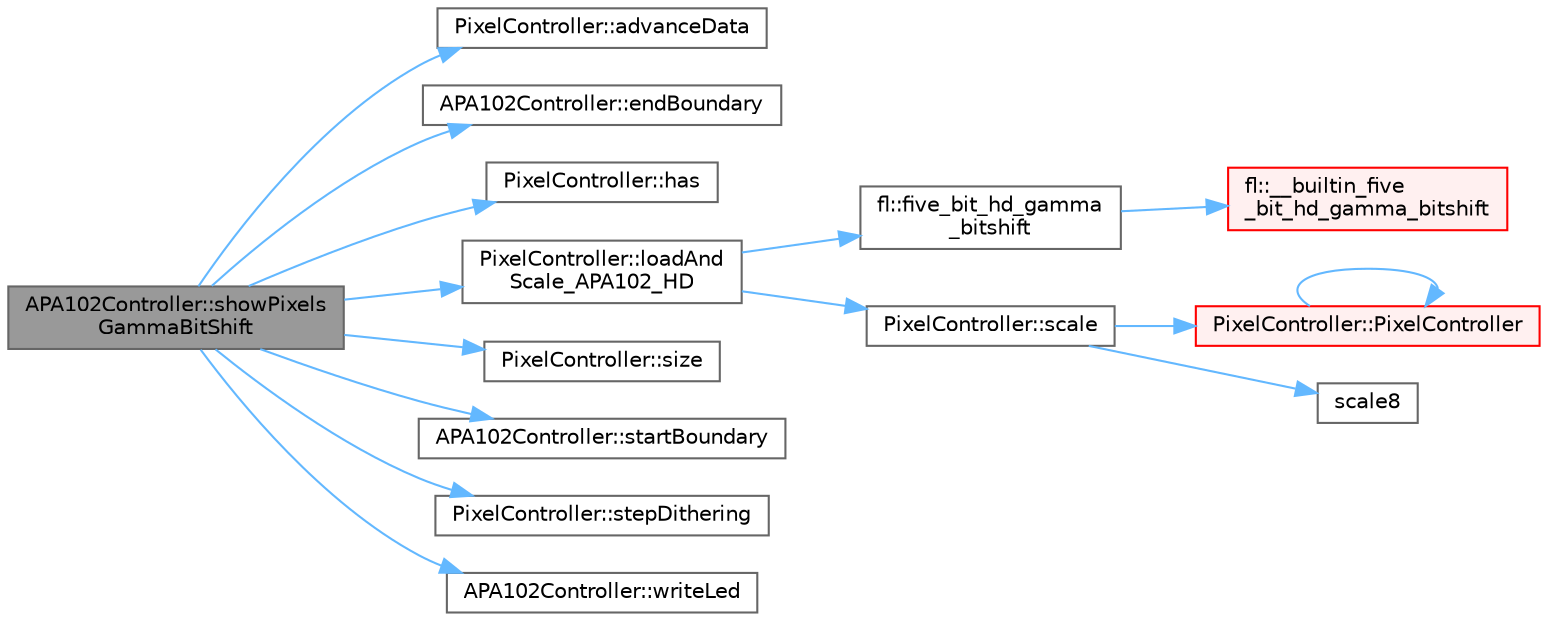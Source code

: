 digraph "APA102Controller::showPixelsGammaBitShift"
{
 // LATEX_PDF_SIZE
  bgcolor="transparent";
  edge [fontname=Helvetica,fontsize=10,labelfontname=Helvetica,labelfontsize=10];
  node [fontname=Helvetica,fontsize=10,shape=box,height=0.2,width=0.4];
  rankdir="LR";
  Node1 [id="Node000001",label="APA102Controller::showPixels\lGammaBitShift",height=0.2,width=0.4,color="gray40", fillcolor="grey60", style="filled", fontcolor="black",tooltip=" "];
  Node1 -> Node2 [id="edge1_Node000001_Node000002",color="steelblue1",style="solid",tooltip=" "];
  Node2 [id="Node000002",label="PixelController::advanceData",height=0.2,width=0.4,color="grey40", fillcolor="white", style="filled",URL="$d0/dee/struct_pixel_controller_ab44f62f166d162bd1e3b095b368feef2.html#ab44f62f166d162bd1e3b095b368feef2",tooltip="Advance the data pointer forward, adjust position counter."];
  Node1 -> Node3 [id="edge2_Node000001_Node000003",color="steelblue1",style="solid",tooltip=" "];
  Node3 [id="Node000003",label="APA102Controller::endBoundary",height=0.2,width=0.4,color="grey40", fillcolor="white", style="filled",URL="$d4/d96/class_a_p_a102_controller_ac9676b78658ebcab74033429c5c046f8.html#ac9676b78658ebcab74033429c5c046f8",tooltip=" "];
  Node1 -> Node4 [id="edge3_Node000001_Node000004",color="steelblue1",style="solid",tooltip=" "];
  Node4 [id="Node000004",label="PixelController::has",height=0.2,width=0.4,color="grey40", fillcolor="white", style="filled",URL="$d0/dee/struct_pixel_controller_ac13f3e00855fcf6125ea27543c2fb48c.html#ac13f3e00855fcf6125ea27543c2fb48c",tooltip="Do we have n pixels left to process?"];
  Node1 -> Node5 [id="edge4_Node000001_Node000005",color="steelblue1",style="solid",tooltip=" "];
  Node5 [id="Node000005",label="PixelController::loadAnd\lScale_APA102_HD",height=0.2,width=0.4,color="grey40", fillcolor="white", style="filled",URL="$d0/dee/struct_pixel_controller_a07853a147d535144f71b3f2640f4b0d5.html#a07853a147d535144f71b3f2640f4b0d5",tooltip=" "];
  Node5 -> Node6 [id="edge5_Node000005_Node000006",color="steelblue1",style="solid",tooltip=" "];
  Node6 [id="Node000006",label="fl::five_bit_hd_gamma\l_bitshift",height=0.2,width=0.4,color="grey40", fillcolor="white", style="filled",URL="$d4/d36/namespacefl_aeae140ba48d511d1b20d6bd1b383b22b.html#aeae140ba48d511d1b20d6bd1b383b22b",tooltip=" "];
  Node6 -> Node7 [id="edge6_Node000006_Node000007",color="steelblue1",style="solid",tooltip=" "];
  Node7 [id="Node000007",label="fl::__builtin_five\l_bit_hd_gamma_bitshift",height=0.2,width=0.4,color="red", fillcolor="#FFF0F0", style="filled",URL="$d4/d36/namespacefl_a702e9f65198e3877e48031e793eac2ff.html#a702e9f65198e3877e48031e793eac2ff",tooltip=" "];
  Node5 -> Node15 [id="edge7_Node000005_Node000015",color="steelblue1",style="solid",tooltip=" "];
  Node15 [id="Node000015",label="PixelController::scale",height=0.2,width=0.4,color="grey40", fillcolor="white", style="filled",URL="$d0/dee/struct_pixel_controller_a060678fc5a4cf518e155ed3a6145b8d4.html#a060678fc5a4cf518e155ed3a6145b8d4",tooltip="Scale a value using the per-channel scale data."];
  Node15 -> Node16 [id="edge8_Node000015_Node000016",color="steelblue1",style="solid",tooltip=" "];
  Node16 [id="Node000016",label="PixelController::PixelController",height=0.2,width=0.4,color="red", fillcolor="#FFF0F0", style="filled",URL="$d0/dee/struct_pixel_controller_ae44229e20fb4ba4473b057dcda87122e.html#ae44229e20fb4ba4473b057dcda87122e",tooltip="Copy constructor."];
  Node16 -> Node16 [id="edge9_Node000016_Node000016",color="steelblue1",style="solid",tooltip=" "];
  Node15 -> Node18 [id="edge10_Node000015_Node000018",color="steelblue1",style="solid",tooltip=" "];
  Node18 [id="Node000018",label="scale8",height=0.2,width=0.4,color="grey40", fillcolor="white", style="filled",URL="$d0/da8/group___scaling_gad7535ccda9c92470c4e6ee0265585555.html#gad7535ccda9c92470c4e6ee0265585555",tooltip="Scale one byte by a second one, which is treated as the numerator of a fraction whose denominator is ..."];
  Node1 -> Node19 [id="edge11_Node000001_Node000019",color="steelblue1",style="solid",tooltip=" "];
  Node19 [id="Node000019",label="PixelController::size",height=0.2,width=0.4,color="grey40", fillcolor="white", style="filled",URL="$d0/dee/struct_pixel_controller_a85305135ad8ad18edcd32dfc7431c660.html#a85305135ad8ad18edcd32dfc7431c660",tooltip="Get the length of the LED strip."];
  Node1 -> Node20 [id="edge12_Node000001_Node000020",color="steelblue1",style="solid",tooltip=" "];
  Node20 [id="Node000020",label="APA102Controller::startBoundary",height=0.2,width=0.4,color="grey40", fillcolor="white", style="filled",URL="$d4/d96/class_a_p_a102_controller_ab8d200f508aa910564b8db24c451c28b.html#ab8d200f508aa910564b8db24c451c28b",tooltip=" "];
  Node1 -> Node21 [id="edge13_Node000001_Node000021",color="steelblue1",style="solid",tooltip=" "];
  Node21 [id="Node000021",label="PixelController::stepDithering",height=0.2,width=0.4,color="grey40", fillcolor="white", style="filled",URL="$d0/dee/struct_pixel_controller_ac7cb7840989882cce60218ac43dbe8ef.html#ac7cb7840989882cce60218ac43dbe8ef",tooltip="Step the dithering forward."];
  Node1 -> Node22 [id="edge14_Node000001_Node000022",color="steelblue1",style="solid",tooltip=" "];
  Node22 [id="Node000022",label="APA102Controller::writeLed",height=0.2,width=0.4,color="grey40", fillcolor="white", style="filled",URL="$d4/d96/class_a_p_a102_controller_a3e85825537bbd044569052476051a970.html#a3e85825537bbd044569052476051a970",tooltip=" "];
}
